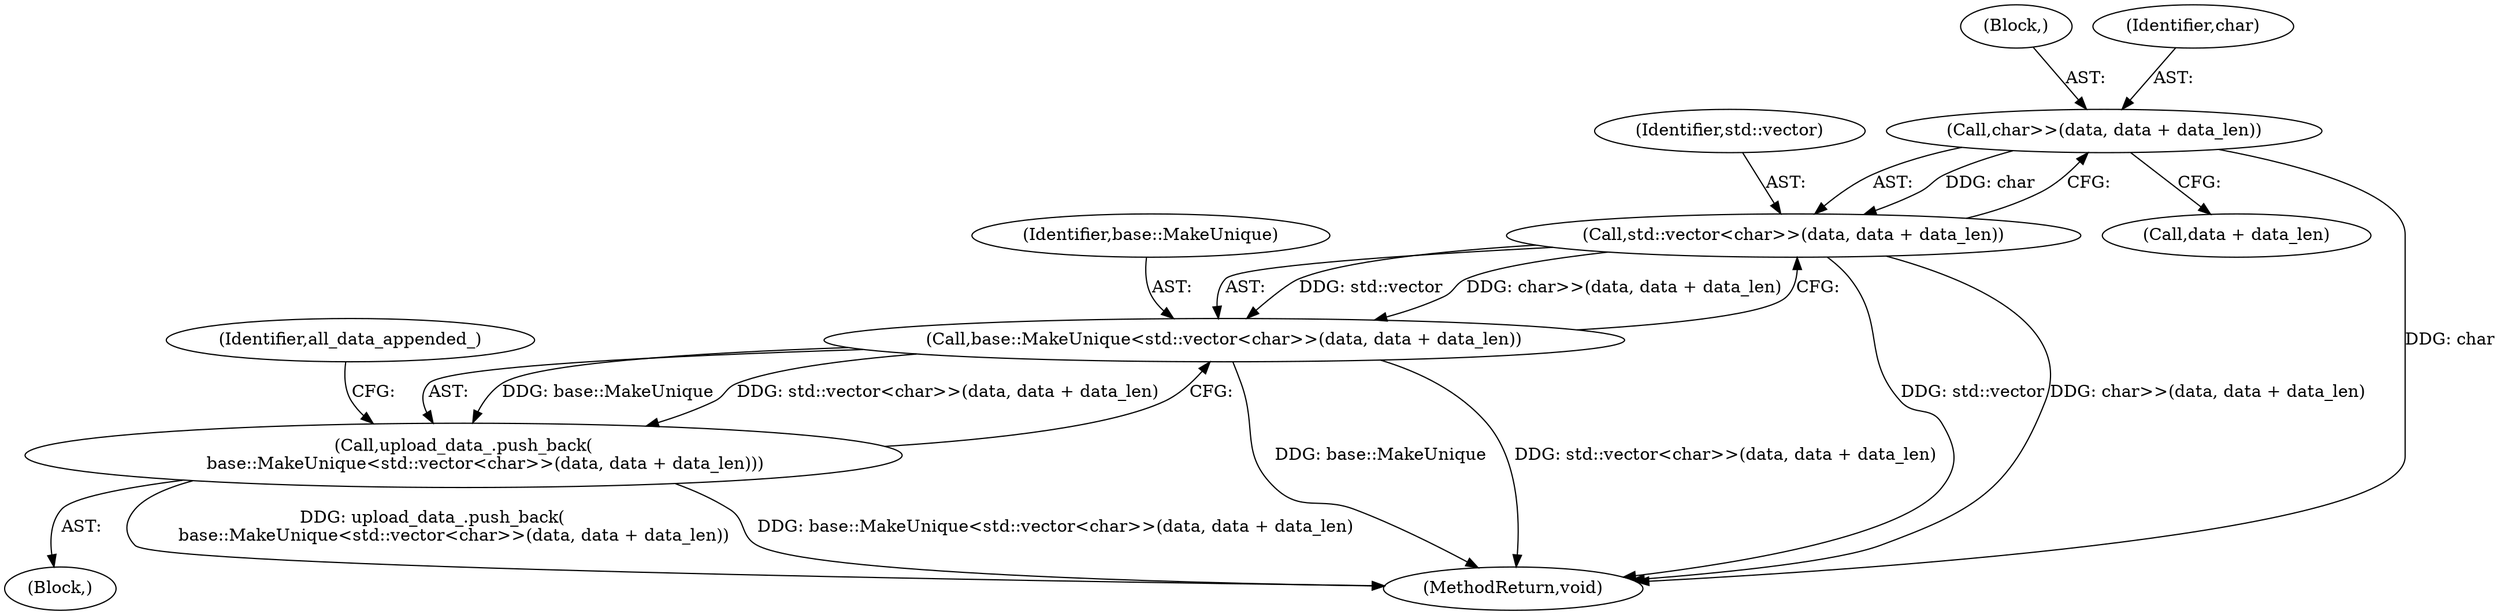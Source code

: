 digraph "1_Chrome_0579ed631fb37de5704b54ed2ee466bf29630ad0@pointer" {
"1000126" [label="(Call,char>>(data, data + data_len))"];
"1000124" [label="(Call,std::vector<char>>(data, data + data_len))"];
"1000122" [label="(Call,base::MakeUnique<std::vector<char>>(data, data + data_len))"];
"1000121" [label="(Call,upload_data_.push_back(\n        base::MakeUnique<std::vector<char>>(data, data + data_len)))"];
"1000122" [label="(Call,base::MakeUnique<std::vector<char>>(data, data + data_len))"];
"1000130" [label="(Call,data + data_len)"];
"1000134" [label="(Identifier,all_data_appended_)"];
"1000157" [label="(MethodReturn,void)"];
"1000126" [label="(Call,char>>(data, data + data_len))"];
"1000121" [label="(Call,upload_data_.push_back(\n        base::MakeUnique<std::vector<char>>(data, data + data_len)))"];
"1000124" [label="(Call,std::vector<char>>(data, data + data_len))"];
"1000128" [label="(Block,)"];
"1000125" [label="(Identifier,std::vector)"];
"1000118" [label="(Block,)"];
"1000123" [label="(Identifier,base::MakeUnique)"];
"1000127" [label="(Identifier,char)"];
"1000126" -> "1000124"  [label="AST: "];
"1000126" -> "1000130"  [label="CFG: "];
"1000127" -> "1000126"  [label="AST: "];
"1000128" -> "1000126"  [label="AST: "];
"1000124" -> "1000126"  [label="CFG: "];
"1000126" -> "1000157"  [label="DDG: char"];
"1000126" -> "1000124"  [label="DDG: char"];
"1000124" -> "1000122"  [label="AST: "];
"1000125" -> "1000124"  [label="AST: "];
"1000122" -> "1000124"  [label="CFG: "];
"1000124" -> "1000157"  [label="DDG: std::vector"];
"1000124" -> "1000157"  [label="DDG: char>>(data, data + data_len)"];
"1000124" -> "1000122"  [label="DDG: std::vector"];
"1000124" -> "1000122"  [label="DDG: char>>(data, data + data_len)"];
"1000122" -> "1000121"  [label="AST: "];
"1000123" -> "1000122"  [label="AST: "];
"1000121" -> "1000122"  [label="CFG: "];
"1000122" -> "1000157"  [label="DDG: base::MakeUnique"];
"1000122" -> "1000157"  [label="DDG: std::vector<char>>(data, data + data_len)"];
"1000122" -> "1000121"  [label="DDG: base::MakeUnique"];
"1000122" -> "1000121"  [label="DDG: std::vector<char>>(data, data + data_len)"];
"1000121" -> "1000118"  [label="AST: "];
"1000134" -> "1000121"  [label="CFG: "];
"1000121" -> "1000157"  [label="DDG: upload_data_.push_back(\n        base::MakeUnique<std::vector<char>>(data, data + data_len))"];
"1000121" -> "1000157"  [label="DDG: base::MakeUnique<std::vector<char>>(data, data + data_len)"];
}

